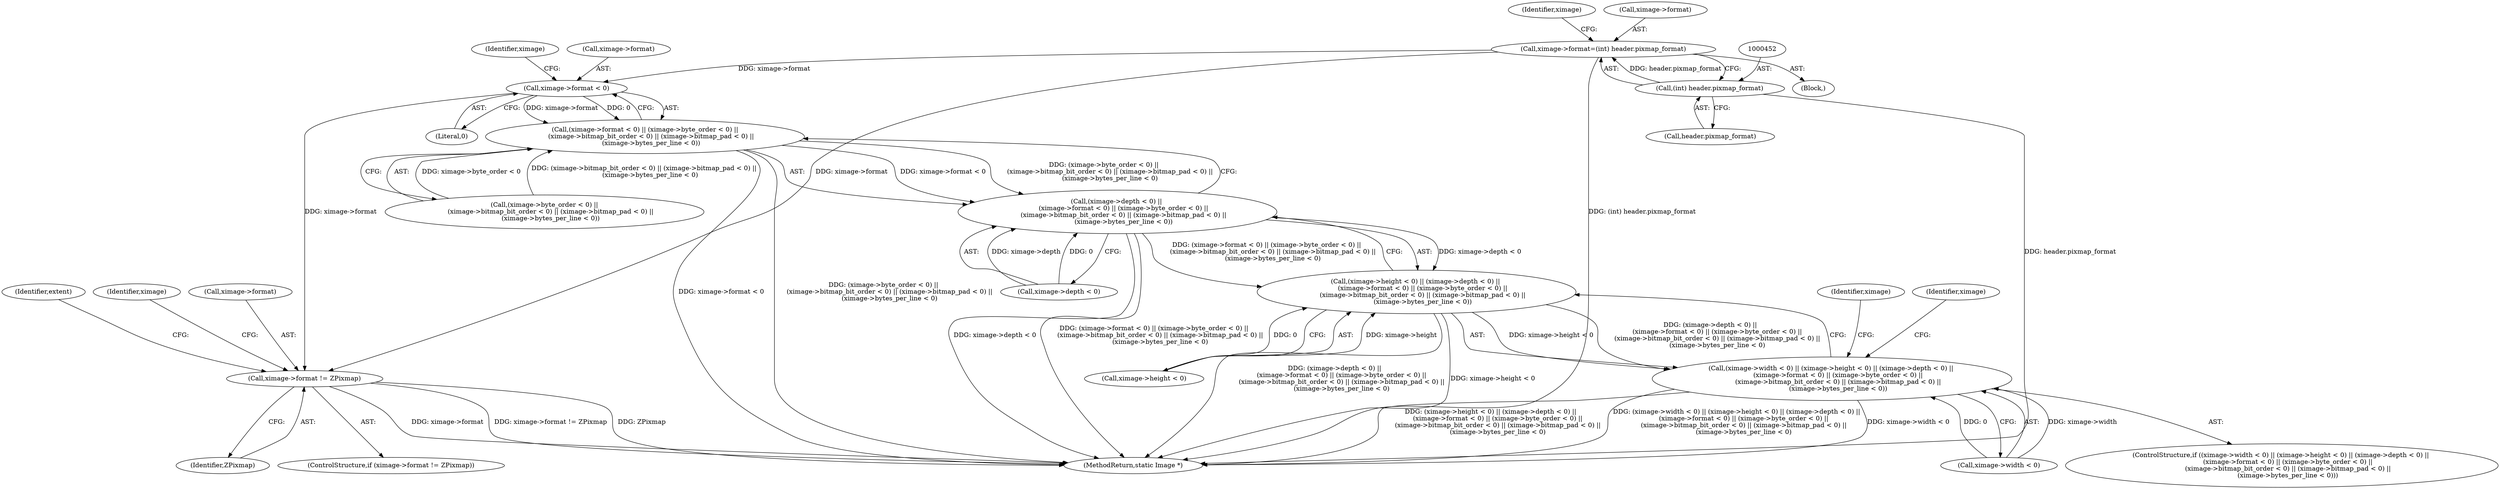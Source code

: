 digraph "0_ImageMagick6_f663dfb8431c97d95682a2b533cca1c8233d21b4@pointer" {
"1000447" [label="(Call,ximage->format=(int) header.pixmap_format)"];
"1000451" [label="(Call,(int) header.pixmap_format)"];
"1000585" [label="(Call,ximage->format < 0)"];
"1000584" [label="(Call,(ximage->format < 0) || (ximage->byte_order < 0) ||\n      (ximage->bitmap_bit_order < 0) || (ximage->bitmap_pad < 0) ||\n      (ximage->bytes_per_line < 0))"];
"1000578" [label="(Call,(ximage->depth < 0) || \n      (ximage->format < 0) || (ximage->byte_order < 0) ||\n      (ximage->bitmap_bit_order < 0) || (ximage->bitmap_pad < 0) ||\n      (ximage->bytes_per_line < 0))"];
"1000572" [label="(Call,(ximage->height < 0) || (ximage->depth < 0) || \n      (ximage->format < 0) || (ximage->byte_order < 0) ||\n      (ximage->bitmap_bit_order < 0) || (ximage->bitmap_pad < 0) ||\n      (ximage->bytes_per_line < 0))"];
"1000566" [label="(Call,(ximage->width < 0) || (ximage->height < 0) || (ximage->depth < 0) || \n      (ximage->format < 0) || (ximage->byte_order < 0) ||\n      (ximage->bitmap_bit_order < 0) || (ximage->bitmap_pad < 0) ||\n      (ximage->bytes_per_line < 0))"];
"1000945" [label="(Call,ximage->format != ZPixmap)"];
"1000573" [label="(Call,ximage->height < 0)"];
"1000567" [label="(Call,ximage->width < 0)"];
"1000953" [label="(Identifier,extent)"];
"1000572" [label="(Call,(ximage->height < 0) || (ximage->depth < 0) || \n      (ximage->format < 0) || (ximage->byte_order < 0) ||\n      (ximage->bitmap_bit_order < 0) || (ximage->bitmap_pad < 0) ||\n      (ximage->bytes_per_line < 0))"];
"1000451" [label="(Call,(int) header.pixmap_format)"];
"1000593" [label="(Identifier,ximage)"];
"1000946" [label="(Call,ximage->format)"];
"1000627" [label="(Identifier,ximage)"];
"1000116" [label="(Block,)"];
"1000991" [label="(Identifier,ximage)"];
"1000458" [label="(Identifier,ximage)"];
"1000447" [label="(Call,ximage->format=(int) header.pixmap_format)"];
"1000579" [label="(Call,ximage->depth < 0)"];
"1000944" [label="(ControlStructure,if (ximage->format != ZPixmap))"];
"1000453" [label="(Call,header.pixmap_format)"];
"1000615" [label="(Identifier,ximage)"];
"1000584" [label="(Call,(ximage->format < 0) || (ximage->byte_order < 0) ||\n      (ximage->bitmap_bit_order < 0) || (ximage->bitmap_pad < 0) ||\n      (ximage->bytes_per_line < 0))"];
"1000949" [label="(Identifier,ZPixmap)"];
"1000586" [label="(Call,ximage->format)"];
"1000566" [label="(Call,(ximage->width < 0) || (ximage->height < 0) || (ximage->depth < 0) || \n      (ximage->format < 0) || (ximage->byte_order < 0) ||\n      (ximage->bitmap_bit_order < 0) || (ximage->bitmap_pad < 0) ||\n      (ximage->bytes_per_line < 0))"];
"1001840" [label="(MethodReturn,static Image *)"];
"1000585" [label="(Call,ximage->format < 0)"];
"1000565" [label="(ControlStructure,if ((ximage->width < 0) || (ximage->height < 0) || (ximage->depth < 0) || \n      (ximage->format < 0) || (ximage->byte_order < 0) ||\n      (ximage->bitmap_bit_order < 0) || (ximage->bitmap_pad < 0) ||\n      (ximage->bytes_per_line < 0)))"];
"1000578" [label="(Call,(ximage->depth < 0) || \n      (ximage->format < 0) || (ximage->byte_order < 0) ||\n      (ximage->bitmap_bit_order < 0) || (ximage->bitmap_pad < 0) ||\n      (ximage->bytes_per_line < 0))"];
"1000945" [label="(Call,ximage->format != ZPixmap)"];
"1000448" [label="(Call,ximage->format)"];
"1000589" [label="(Literal,0)"];
"1000590" [label="(Call,(ximage->byte_order < 0) ||\n      (ximage->bitmap_bit_order < 0) || (ximage->bitmap_pad < 0) ||\n      (ximage->bytes_per_line < 0))"];
"1000447" -> "1000116"  [label="AST: "];
"1000447" -> "1000451"  [label="CFG: "];
"1000448" -> "1000447"  [label="AST: "];
"1000451" -> "1000447"  [label="AST: "];
"1000458" -> "1000447"  [label="CFG: "];
"1000447" -> "1001840"  [label="DDG: (int) header.pixmap_format"];
"1000451" -> "1000447"  [label="DDG: header.pixmap_format"];
"1000447" -> "1000585"  [label="DDG: ximage->format"];
"1000447" -> "1000945"  [label="DDG: ximage->format"];
"1000451" -> "1000453"  [label="CFG: "];
"1000452" -> "1000451"  [label="AST: "];
"1000453" -> "1000451"  [label="AST: "];
"1000451" -> "1001840"  [label="DDG: header.pixmap_format"];
"1000585" -> "1000584"  [label="AST: "];
"1000585" -> "1000589"  [label="CFG: "];
"1000586" -> "1000585"  [label="AST: "];
"1000589" -> "1000585"  [label="AST: "];
"1000593" -> "1000585"  [label="CFG: "];
"1000584" -> "1000585"  [label="CFG: "];
"1000585" -> "1000584"  [label="DDG: ximage->format"];
"1000585" -> "1000584"  [label="DDG: 0"];
"1000585" -> "1000945"  [label="DDG: ximage->format"];
"1000584" -> "1000578"  [label="AST: "];
"1000584" -> "1000590"  [label="CFG: "];
"1000590" -> "1000584"  [label="AST: "];
"1000578" -> "1000584"  [label="CFG: "];
"1000584" -> "1001840"  [label="DDG: (ximage->byte_order < 0) ||\n      (ximage->bitmap_bit_order < 0) || (ximage->bitmap_pad < 0) ||\n      (ximage->bytes_per_line < 0)"];
"1000584" -> "1001840"  [label="DDG: ximage->format < 0"];
"1000584" -> "1000578"  [label="DDG: ximage->format < 0"];
"1000584" -> "1000578"  [label="DDG: (ximage->byte_order < 0) ||\n      (ximage->bitmap_bit_order < 0) || (ximage->bitmap_pad < 0) ||\n      (ximage->bytes_per_line < 0)"];
"1000590" -> "1000584"  [label="DDG: ximage->byte_order < 0"];
"1000590" -> "1000584"  [label="DDG: (ximage->bitmap_bit_order < 0) || (ximage->bitmap_pad < 0) ||\n      (ximage->bytes_per_line < 0)"];
"1000578" -> "1000572"  [label="AST: "];
"1000578" -> "1000579"  [label="CFG: "];
"1000579" -> "1000578"  [label="AST: "];
"1000572" -> "1000578"  [label="CFG: "];
"1000578" -> "1001840"  [label="DDG: ximage->depth < 0"];
"1000578" -> "1001840"  [label="DDG: (ximage->format < 0) || (ximage->byte_order < 0) ||\n      (ximage->bitmap_bit_order < 0) || (ximage->bitmap_pad < 0) ||\n      (ximage->bytes_per_line < 0)"];
"1000578" -> "1000572"  [label="DDG: ximage->depth < 0"];
"1000578" -> "1000572"  [label="DDG: (ximage->format < 0) || (ximage->byte_order < 0) ||\n      (ximage->bitmap_bit_order < 0) || (ximage->bitmap_pad < 0) ||\n      (ximage->bytes_per_line < 0)"];
"1000579" -> "1000578"  [label="DDG: ximage->depth"];
"1000579" -> "1000578"  [label="DDG: 0"];
"1000572" -> "1000566"  [label="AST: "];
"1000572" -> "1000573"  [label="CFG: "];
"1000573" -> "1000572"  [label="AST: "];
"1000566" -> "1000572"  [label="CFG: "];
"1000572" -> "1001840"  [label="DDG: (ximage->depth < 0) || \n      (ximage->format < 0) || (ximage->byte_order < 0) ||\n      (ximage->bitmap_bit_order < 0) || (ximage->bitmap_pad < 0) ||\n      (ximage->bytes_per_line < 0)"];
"1000572" -> "1001840"  [label="DDG: ximage->height < 0"];
"1000572" -> "1000566"  [label="DDG: ximage->height < 0"];
"1000572" -> "1000566"  [label="DDG: (ximage->depth < 0) || \n      (ximage->format < 0) || (ximage->byte_order < 0) ||\n      (ximage->bitmap_bit_order < 0) || (ximage->bitmap_pad < 0) ||\n      (ximage->bytes_per_line < 0)"];
"1000573" -> "1000572"  [label="DDG: ximage->height"];
"1000573" -> "1000572"  [label="DDG: 0"];
"1000566" -> "1000565"  [label="AST: "];
"1000566" -> "1000567"  [label="CFG: "];
"1000567" -> "1000566"  [label="AST: "];
"1000615" -> "1000566"  [label="CFG: "];
"1000627" -> "1000566"  [label="CFG: "];
"1000566" -> "1001840"  [label="DDG: (ximage->width < 0) || (ximage->height < 0) || (ximage->depth < 0) || \n      (ximage->format < 0) || (ximage->byte_order < 0) ||\n      (ximage->bitmap_bit_order < 0) || (ximage->bitmap_pad < 0) ||\n      (ximage->bytes_per_line < 0)"];
"1000566" -> "1001840"  [label="DDG: ximage->width < 0"];
"1000566" -> "1001840"  [label="DDG: (ximage->height < 0) || (ximage->depth < 0) || \n      (ximage->format < 0) || (ximage->byte_order < 0) ||\n      (ximage->bitmap_bit_order < 0) || (ximage->bitmap_pad < 0) ||\n      (ximage->bytes_per_line < 0)"];
"1000567" -> "1000566"  [label="DDG: ximage->width"];
"1000567" -> "1000566"  [label="DDG: 0"];
"1000945" -> "1000944"  [label="AST: "];
"1000945" -> "1000949"  [label="CFG: "];
"1000946" -> "1000945"  [label="AST: "];
"1000949" -> "1000945"  [label="AST: "];
"1000953" -> "1000945"  [label="CFG: "];
"1000991" -> "1000945"  [label="CFG: "];
"1000945" -> "1001840"  [label="DDG: ximage->format"];
"1000945" -> "1001840"  [label="DDG: ximage->format != ZPixmap"];
"1000945" -> "1001840"  [label="DDG: ZPixmap"];
}
